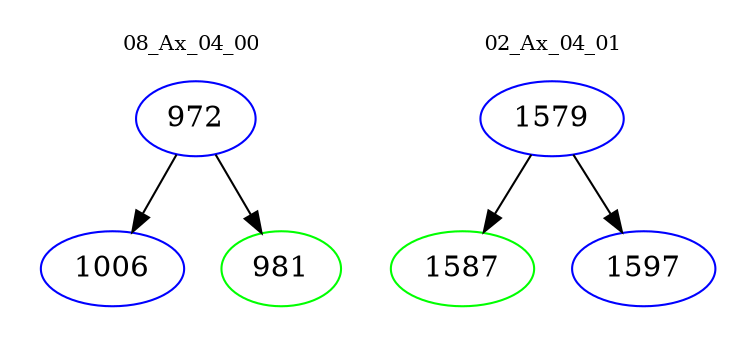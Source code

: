 digraph{
subgraph cluster_0 {
color = white
label = "08_Ax_04_00";
fontsize=10;
T0_972 [label="972", color="blue"]
T0_972 -> T0_1006 [color="black"]
T0_1006 [label="1006", color="blue"]
T0_972 -> T0_981 [color="black"]
T0_981 [label="981", color="green"]
}
subgraph cluster_1 {
color = white
label = "02_Ax_04_01";
fontsize=10;
T1_1579 [label="1579", color="blue"]
T1_1579 -> T1_1587 [color="black"]
T1_1587 [label="1587", color="green"]
T1_1579 -> T1_1597 [color="black"]
T1_1597 [label="1597", color="blue"]
}
}
